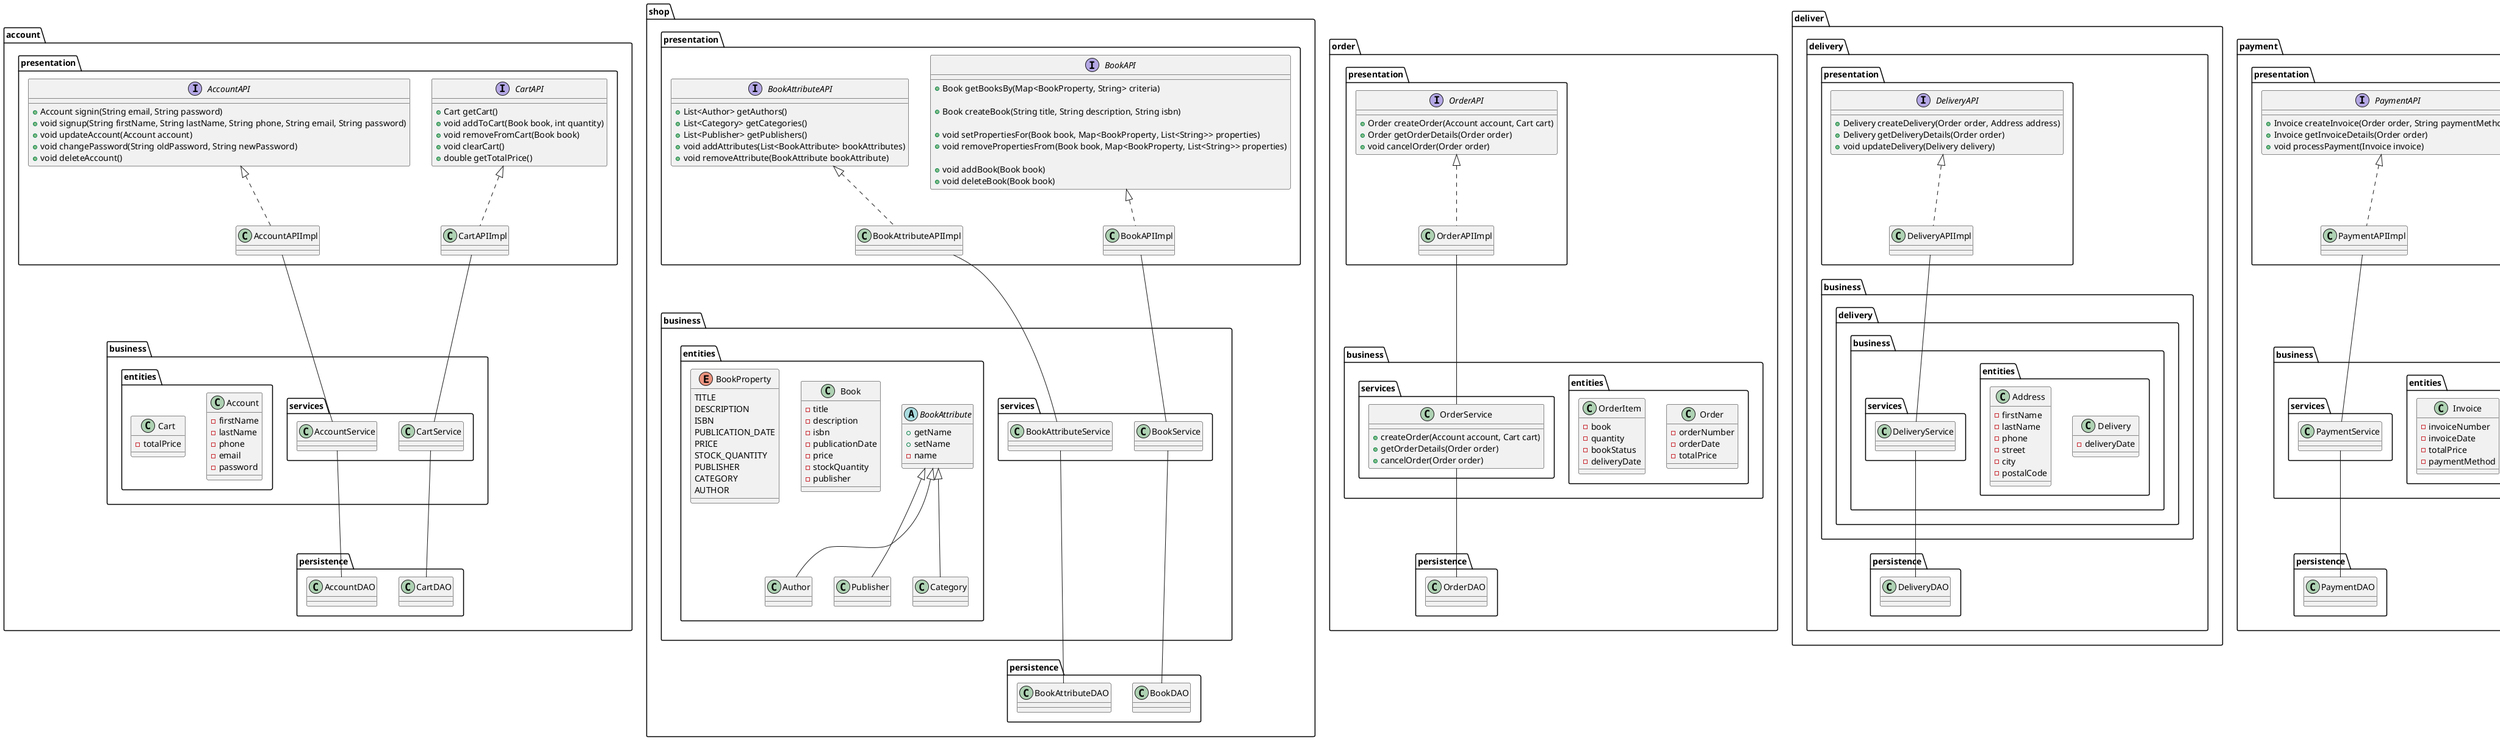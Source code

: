 @startuml classes
'https://plantuml.com/class-diagram

'skinparam package {
'    BackgroundColor #lightgrey/white
'    ArrowColor SeaGreen
'    BorderColor #black
'    BackgroundColor  #orange\white 
'}

package account {

    package account.presentation { 

        interface CartAPI {
            + Cart getCart()
            + void addToCart(Book book, int quantity)
            + void removeFromCart(Book book)
            + void clearCart()
            + double getTotalPrice()
        }

        class CartAPIImpl implements CartAPI

        interface AccountAPI {
            + Account signin(String email, String password)
            + void signup(String firstName, String lastName, String phone, String email, String password)
            + void updateAccount(Account account)
            + void changePassword(String oldPassword, String newPassword)
            + void deleteAccount()
        }

        class AccountAPIImpl implements AccountAPI
    }

    package account.business {
        package account.business.services{
            class CartService {

            }


            class AccountService {

            }
        }

        package account.business.entities {
            class Account {
                - firstName
                - lastName
                - phone
                - email
                - password
            }

            class Cart {
                - totalPrice
            }
        }
    }
    package account.persistence {
        class CartDAO {

        }


        class AccountDAO {

        }

        CartService -up- CartAPIImpl
        AccountService -up- AccountAPIImpl
        CartDAO -up- CartService
        AccountDAO -up- AccountService
    }

}

package shop {

    package shop.presentation {
        interface BookAPI {
            + Book getBooksBy(Map<BookProperty, String> criteria)

            + Book createBook(String title, String description, String isbn)

            + void setPropertiesFor(Book book, Map<BookProperty, List<String>> properties)
            + void removePropertiesFrom(Book book, Map<BookProperty, List<String>> properties)

            + void addBook(Book book)
            + void deleteBook(Book book)
        }

        class BookAPIImpl implements BookAPI

        interface BookAttributeAPI {
            + List<Author> getAuthors()
            + List<Category> getCategories()
            + List<Publisher> getPublishers()
            + void addAttributes(List<BookAttribute> bookAttributes)
            + void removeAttribute(BookAttribute bookAttribute)
        }

        class BookAttributeAPIImpl implements BookAttributeAPI

    }

    package shop.business {
        together {
            
            package shop.business.entities {
                abstract class BookAttribute {
                    + getName
                    + setName
                    - name
                }

                class Book {
                    - title
                    - description
                    - isbn
                    - publicationDate
                    - price
                    - stockQuantity
                    - publisher
                }

                together {
                    class Category extends BookAttribute

                    class Publisher extends BookAttribute

                    class Author extends BookAttribute
                }

                enum BookProperty {
                    TITLE
                    DESCRIPTION
                    ISBN
                    PUBLICATION_DATE
                    PRICE
                    STOCK_QUANTITY
                    PUBLISHER
                    CATEGORY
                    AUTHOR
                }

            }

            package shop.business.services {

                class BookAttributeService {

                }

                class BookService {

                }
            }
        }
    }

    package shop.persistence {
        
        class BookDAO {

        }


        class BookAttributeDAO {

        }


    }

    BookService -up- BookAPIImpl
    BookDAO -up-- BookService

    BookAttributeDAO -up- BookAttributeService
    BookAttributeService -up- BookAttributeAPIImpl

}

package order {
    package order.presentation {
        interface OrderAPI {
            + Order createOrder(Account account, Cart cart)
            + Order getOrderDetails(Order order)
            + void cancelOrder(Order order)
        }

        class OrderAPIImpl implements OrderAPI
    }

    package order.business{
        package order.business.entities {
            class Order {
                - orderNumber
                - orderDate
                - totalPrice
            }

            class OrderItem {
                - book
                - quantity
                - bookStatus
                - deliveryDate
            }
        }

        package order.business.services {
            class OrderService {
                + createOrder(Account account, Cart cart)
                + getOrderDetails(Order order)
                + cancelOrder(Order order)
            }
        }
    }

    package order.persistence {
        class OrderDAO {
            
        }

        OrderService -up- OrderAPIImpl
        OrderDAO -up- OrderService
    }
}

package deliver {
    package delivery.presentation {
        interface DeliveryAPI {
            + Delivery createDelivery(Order order, Address address)
            + Delivery getDeliveryDetails(Order order)
            + void updateDelivery(Delivery delivery)
        }

        class DeliveryAPIImpl implements DeliveryAPI
    }
    package delivery.business {
        package delivery.business.entities {
            class Delivery {
                - deliveryDate
            }

            class Address {
                - firstName
                - lastName
                - phone
                - street
                - city
                - postalCode
            }
        }

        package delivery.business.services {
            class DeliveryService {

            }
        }
    }

    package delivery.persistence {
        class DeliveryDAO {

        }

        DeliveryService -up- DeliveryAPIImpl
        DeliveryDAO -up- DeliveryService
    }
}

package payment {
    package payment.presentation {
        interface PaymentAPI {
            + Invoice createInvoice(Order order, String paymentMethod)
            + Invoice getInvoiceDetails(Order order)
            + void processPayment(Invoice invoice)
        }

        class PaymentAPIImpl implements PaymentAPI
    }
    package payment.business {
        package payment.business.entities {
            class Invoice {
                - invoiceNumber
                - invoiceDate
                - totalPrice
                - paymentMethod
            }
        }

        package payment.business.services {
            class PaymentService {

            }
        }
    }
    package payment.persistence {
        class PaymentDAO {

        }

        PaymentService -up- PaymentAPIImpl
        PaymentDAO -up- PaymentService
    }
}

@enduml
